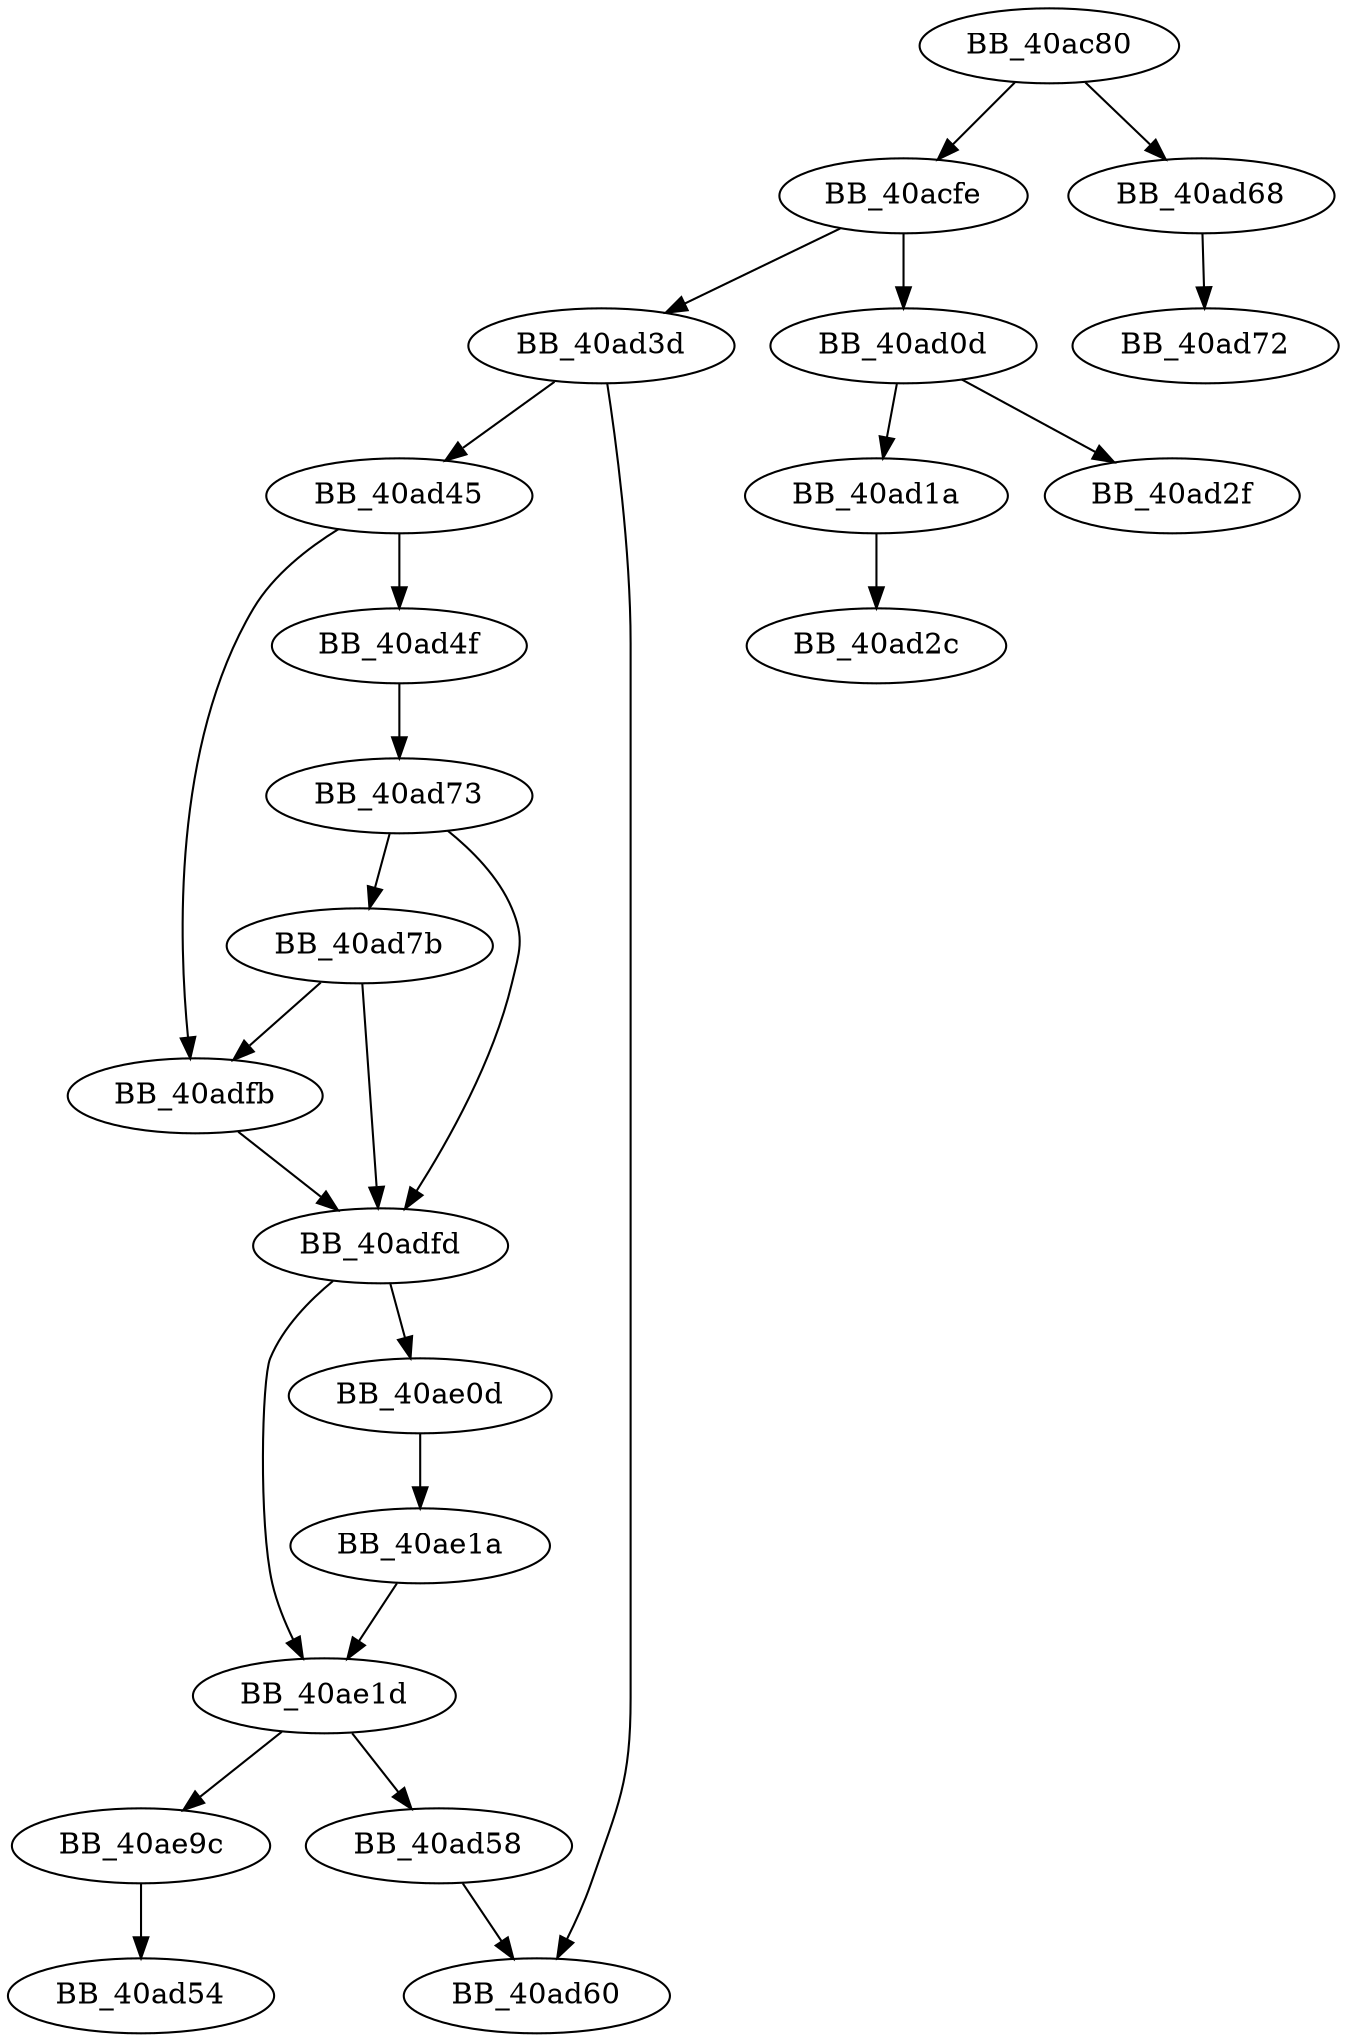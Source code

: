 DiGraph sub_40AC80{
BB_40ac80->BB_40acfe
BB_40ac80->BB_40ad68
BB_40acfe->BB_40ad0d
BB_40acfe->BB_40ad3d
BB_40ad0d->BB_40ad1a
BB_40ad0d->BB_40ad2f
BB_40ad1a->BB_40ad2c
BB_40ad3d->BB_40ad45
BB_40ad3d->BB_40ad60
BB_40ad45->BB_40ad4f
BB_40ad45->BB_40adfb
BB_40ad4f->BB_40ad73
BB_40ad58->BB_40ad60
BB_40ad68->BB_40ad72
BB_40ad73->BB_40ad7b
BB_40ad73->BB_40adfd
BB_40ad7b->BB_40adfb
BB_40ad7b->BB_40adfd
BB_40adfb->BB_40adfd
BB_40adfd->BB_40ae0d
BB_40adfd->BB_40ae1d
BB_40ae0d->BB_40ae1a
BB_40ae1a->BB_40ae1d
BB_40ae1d->BB_40ad58
BB_40ae1d->BB_40ae9c
BB_40ae9c->BB_40ad54
}
